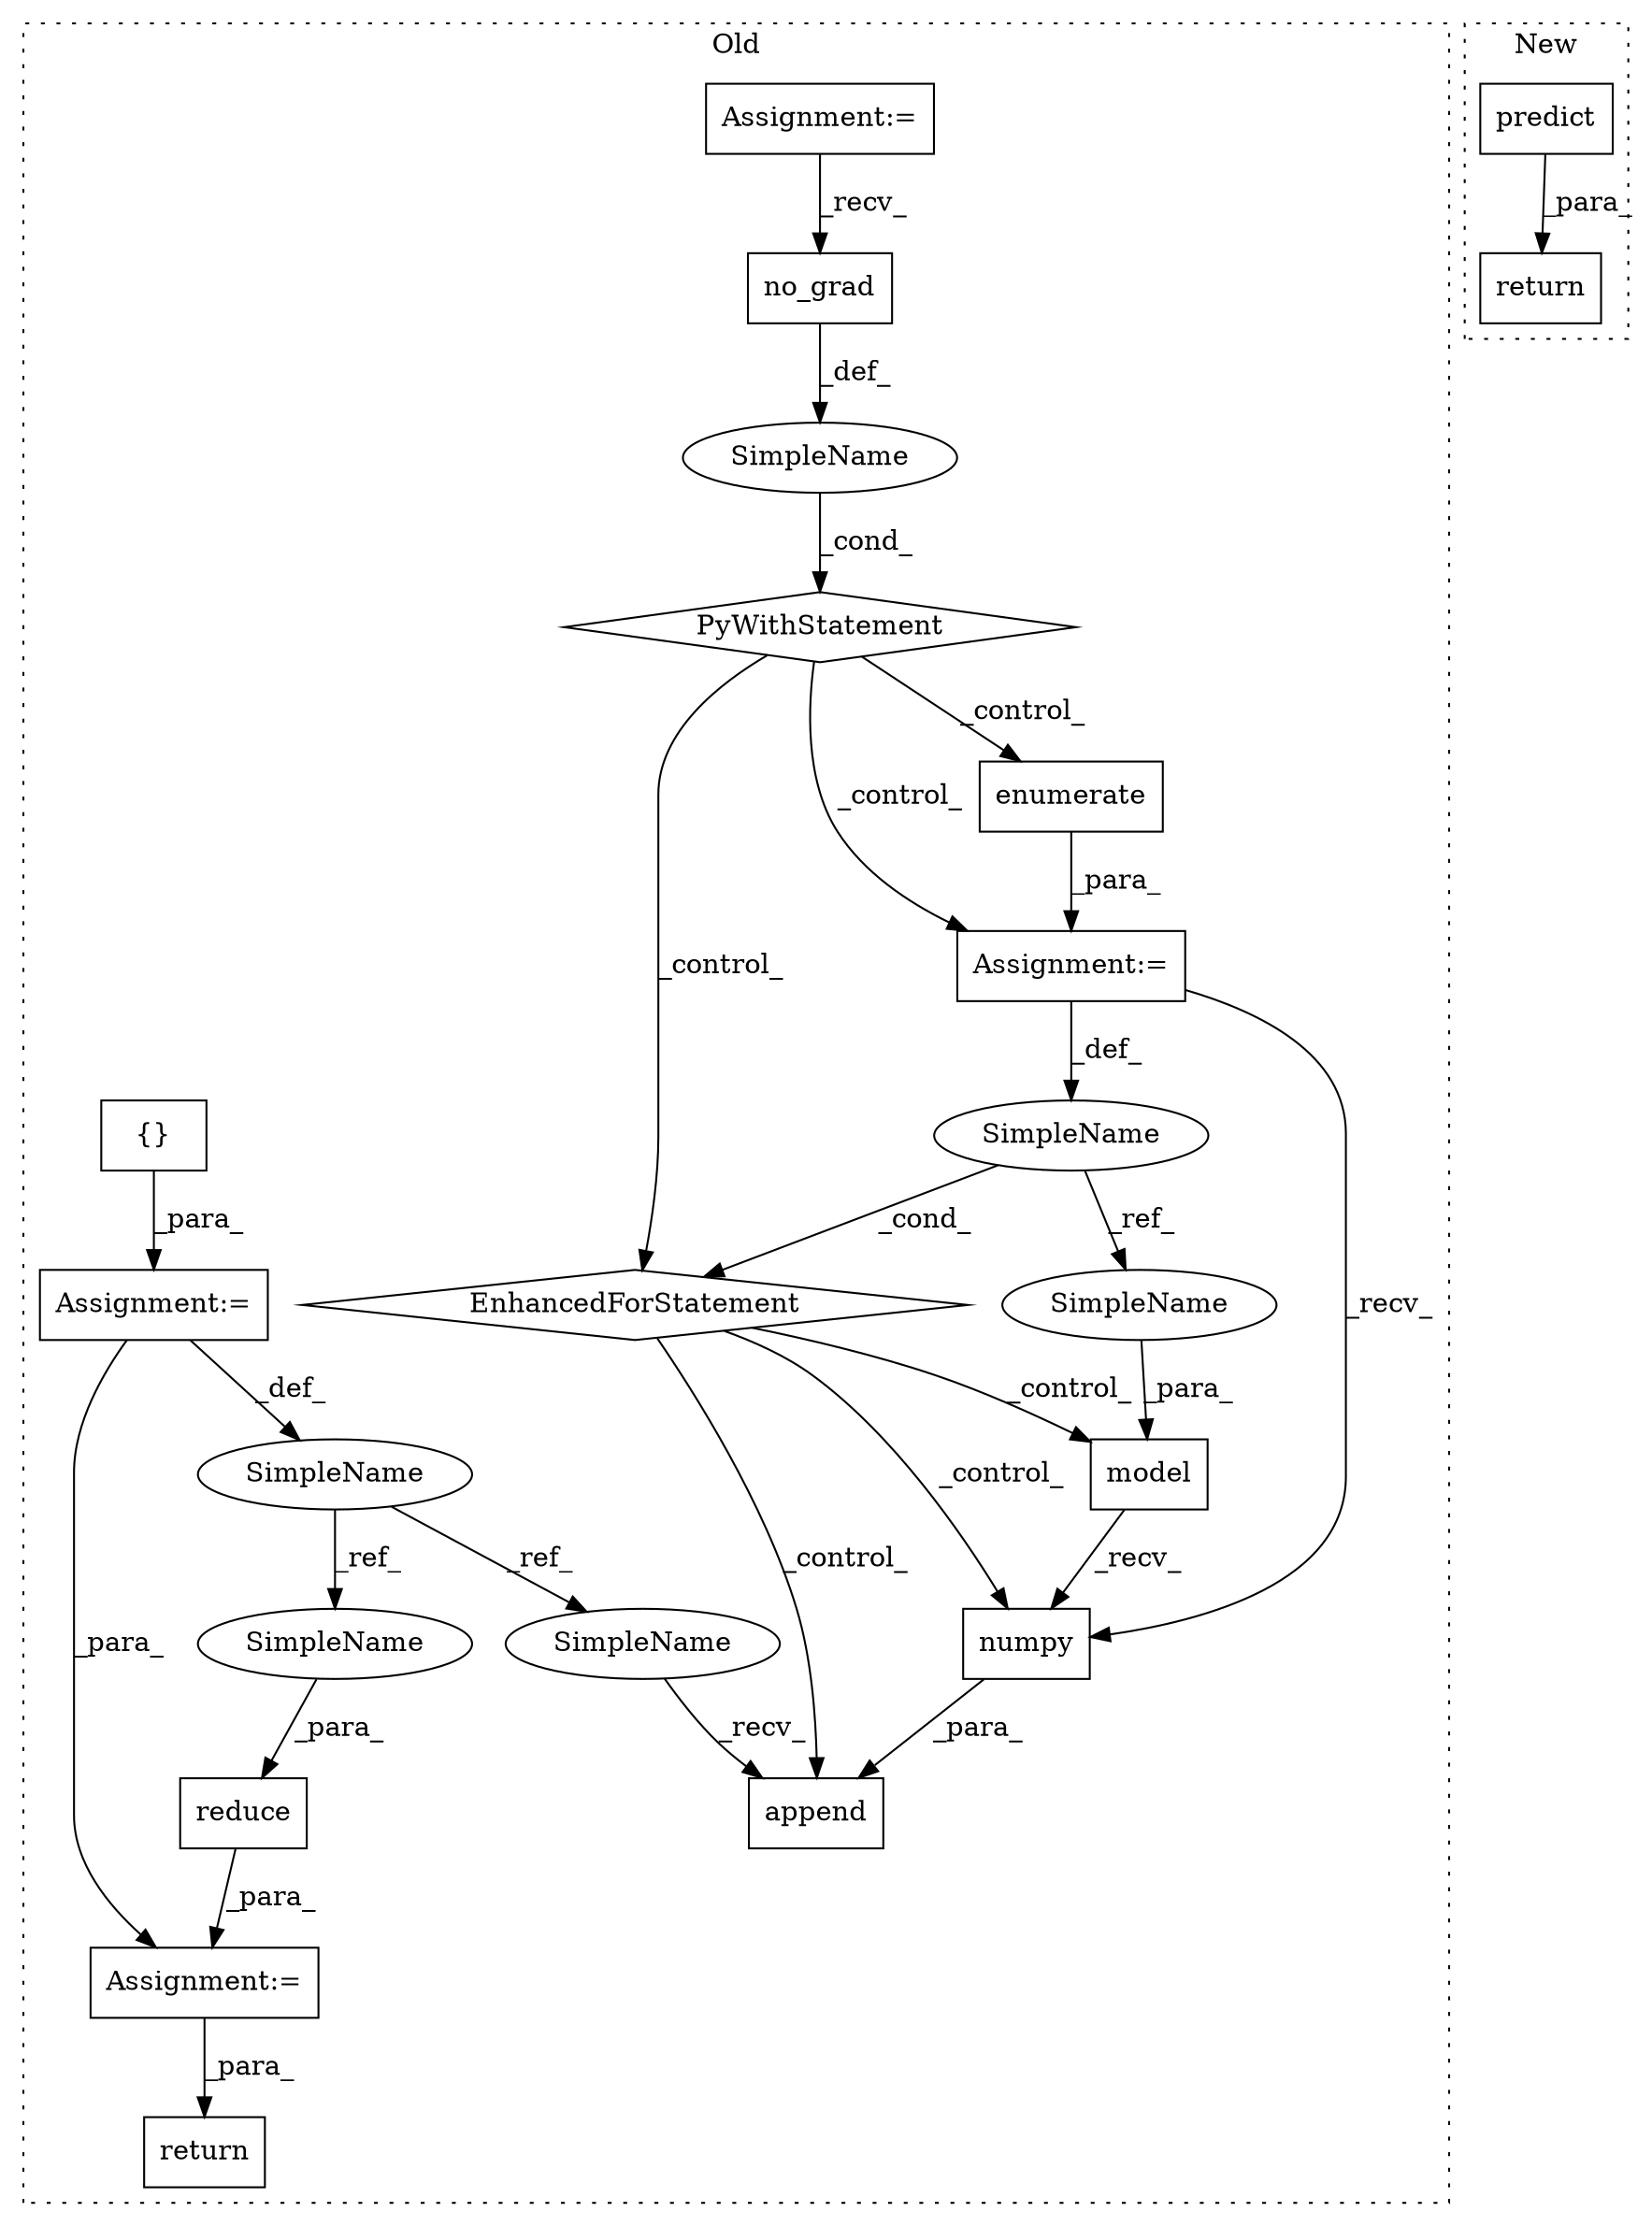 digraph G {
subgraph cluster0 {
1 [label="model" a="32" s="3822,3834" l="6,1" shape="box"];
3 [label="SimpleName" a="42" s="" l="" shape="ellipse"];
4 [label="PyWithStatement" a="104" s="3656,3681" l="10,2" shape="diamond"];
5 [label="EnhancedForStatement" a="70" s="3691,3795" l="69,2" shape="diamond"];
6 [label="enumerate" a="32" s="3773,3794" l="10,1" shape="box"];
7 [label="SimpleName" a="42" s="3764" l="6" shape="ellipse"];
8 [label="numpy" a="32" s="3836" l="7" shape="box"];
9 [label="Assignment:=" a="7" s="3544" l="5" shape="box"];
10 [label="Assignment:=" a="7" s="3691,3795" l="69,2" shape="box"];
11 [label="append" a="32" s="3815,3843" l="7,1" shape="box"];
12 [label="{}" a="4" s="3648" l="2" shape="box"];
13 [label="reduce" a="32" s="3871,3935" l="7,1" shape="box"];
14 [label="SimpleName" a="42" s="3631" l="7" shape="ellipse"];
15 [label="Assignment:=" a="7" s="3870" l="1" shape="box"];
16 [label="Assignment:=" a="7" s="3638" l="1" shape="box"];
17 [label="no_grad" a="32" s="3672" l="9" shape="box"];
19 [label="return" a="41" s="3942" l="7" shape="box"];
20 [label="SimpleName" a="42" s="3928" l="7" shape="ellipse"];
21 [label="SimpleName" a="42" s="3807" l="7" shape="ellipse"];
22 [label="SimpleName" a="42" s="3828" l="6" shape="ellipse"];
label = "Old";
style="dotted";
}
subgraph cluster1 {
2 [label="predict" a="32" s="3581,3606" l="8,1" shape="box"];
18 [label="return" a="41" s="3566" l="7" shape="box"];
label = "New";
style="dotted";
}
1 -> 8 [label="_recv_"];
2 -> 18 [label="_para_"];
3 -> 4 [label="_cond_"];
4 -> 5 [label="_control_"];
4 -> 6 [label="_control_"];
4 -> 10 [label="_control_"];
5 -> 8 [label="_control_"];
5 -> 1 [label="_control_"];
5 -> 11 [label="_control_"];
6 -> 10 [label="_para_"];
7 -> 5 [label="_cond_"];
7 -> 22 [label="_ref_"];
8 -> 11 [label="_para_"];
9 -> 17 [label="_recv_"];
10 -> 7 [label="_def_"];
10 -> 8 [label="_recv_"];
12 -> 16 [label="_para_"];
13 -> 15 [label="_para_"];
14 -> 20 [label="_ref_"];
14 -> 21 [label="_ref_"];
15 -> 19 [label="_para_"];
16 -> 15 [label="_para_"];
16 -> 14 [label="_def_"];
17 -> 3 [label="_def_"];
20 -> 13 [label="_para_"];
21 -> 11 [label="_recv_"];
22 -> 1 [label="_para_"];
}